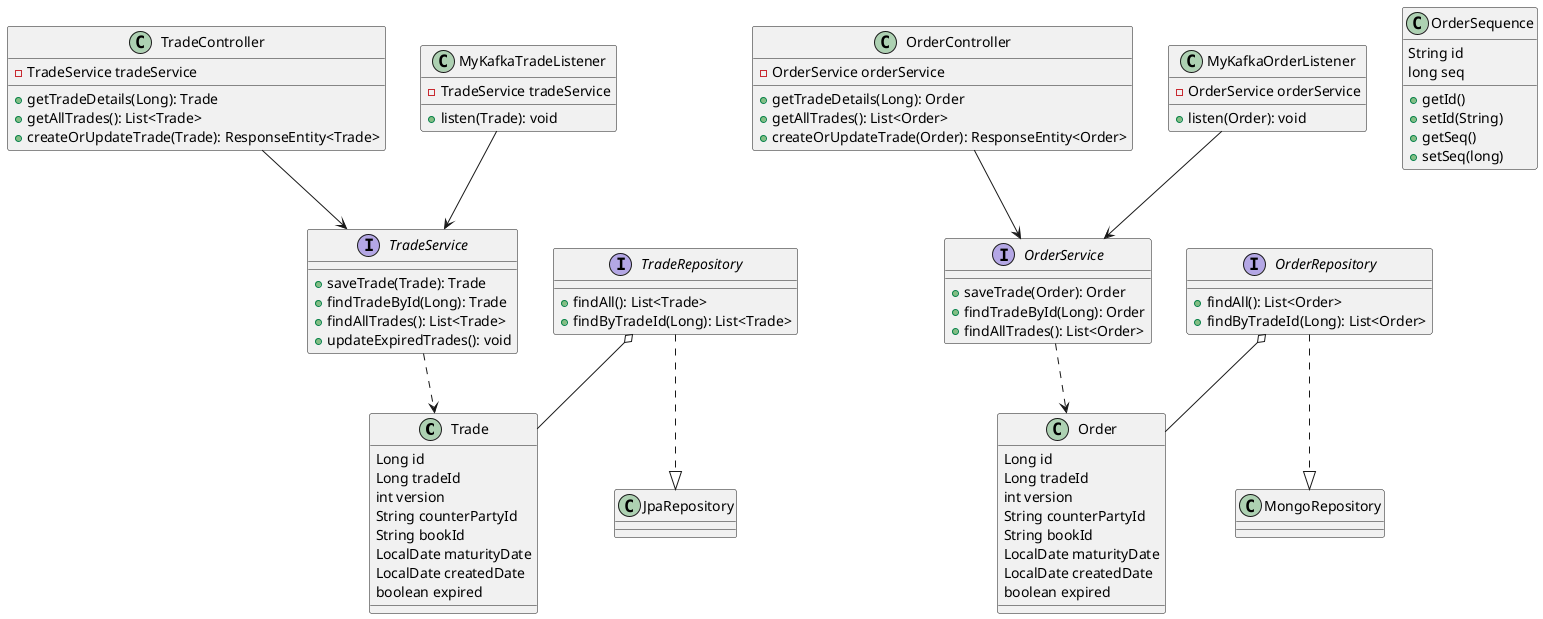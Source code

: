 @startuml

' Models
class Trade {
    Long id
    Long tradeId
    int version
    String counterPartyId
    String bookId
    LocalDate maturityDate
    LocalDate createdDate
    boolean expired
}

class Order {
    Long id
    Long tradeId
    int version
    String counterPartyId
    String bookId
    LocalDate maturityDate
    LocalDate createdDate
    boolean expired
}

class OrderSequence {
    String id
    long seq
    +getId()
    +setId(String)
    +getSeq()
    +setSeq(long)
}

' Controllers
class TradeController {
    -TradeService tradeService
    +getTradeDetails(Long): Trade
    +getAllTrades(): List<Trade>
    +createOrUpdateTrade(Trade): ResponseEntity<Trade>
}

class OrderController {
    -OrderService orderService
    +getTradeDetails(Long): Order
    +getAllTrades(): List<Order>
    +createOrUpdateTrade(Order): ResponseEntity<Order>
}

' Services
interface TradeService {
    +saveTrade(Trade): Trade
    +findTradeById(Long): Trade
    +findAllTrades(): List<Trade>
    +updateExpiredTrades(): void
}

interface OrderService {
    +saveTrade(Order): Order
    +findTradeById(Long): Order
    +findAllTrades(): List<Order>
}

' Repositories
interface TradeRepository
interface OrderRepository

TradeRepository ..|> JpaRepository
TradeRepository : +findAll(): List<Trade>
TradeRepository : +findByTradeId(Long): List<Trade>
TradeRepository o-- Trade

OrderRepository ..|> MongoRepository
OrderRepository : +findAll(): List<Order>
OrderRepository : +findByTradeId(Long): List<Order>
OrderRepository o-- Order

' Kafka Listeners
class MyKafkaTradeListener {
    -TradeService tradeService
    +listen(Trade): void
}

class MyKafkaOrderListener {
    -OrderService orderService
    +listen(Order): void
}

' Relationships
TradeController --> TradeService
OrderController --> OrderService
MyKafkaTradeListener --> TradeService
MyKafkaOrderListener --> OrderService
TradeService ..> Trade
OrderService ..> Order

@enduml
